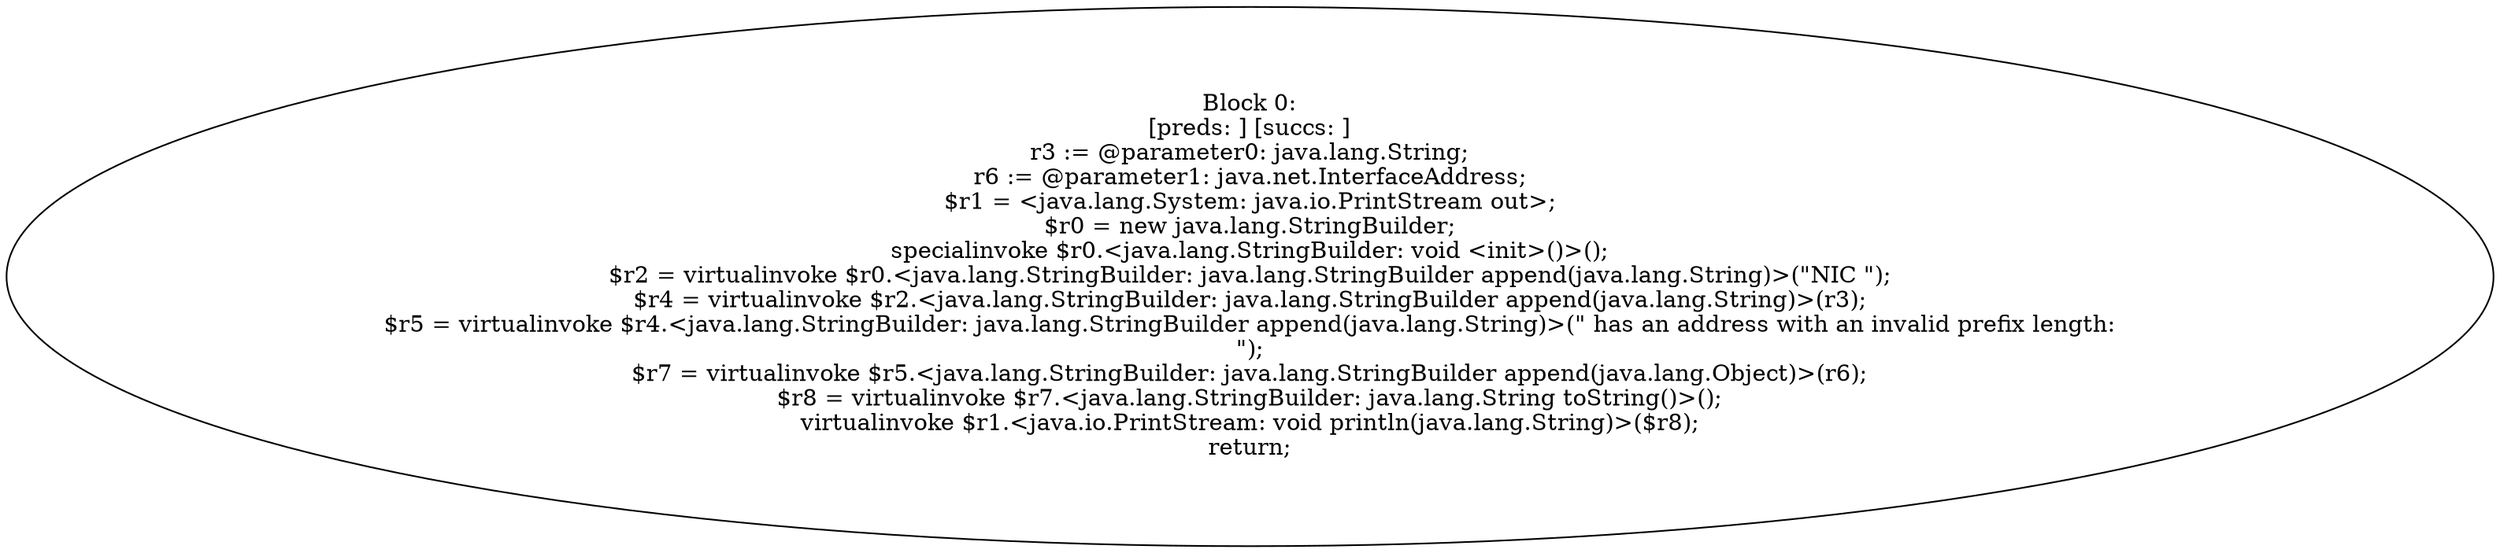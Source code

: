 digraph "unitGraph" {
    "Block 0:
[preds: ] [succs: ]
r3 := @parameter0: java.lang.String;
r6 := @parameter1: java.net.InterfaceAddress;
$r1 = <java.lang.System: java.io.PrintStream out>;
$r0 = new java.lang.StringBuilder;
specialinvoke $r0.<java.lang.StringBuilder: void <init>()>();
$r2 = virtualinvoke $r0.<java.lang.StringBuilder: java.lang.StringBuilder append(java.lang.String)>(\"NIC \");
$r4 = virtualinvoke $r2.<java.lang.StringBuilder: java.lang.StringBuilder append(java.lang.String)>(r3);
$r5 = virtualinvoke $r4.<java.lang.StringBuilder: java.lang.StringBuilder append(java.lang.String)>(\" has an address with an invalid prefix length:\n\");
$r7 = virtualinvoke $r5.<java.lang.StringBuilder: java.lang.StringBuilder append(java.lang.Object)>(r6);
$r8 = virtualinvoke $r7.<java.lang.StringBuilder: java.lang.String toString()>();
virtualinvoke $r1.<java.io.PrintStream: void println(java.lang.String)>($r8);
return;
"
}
